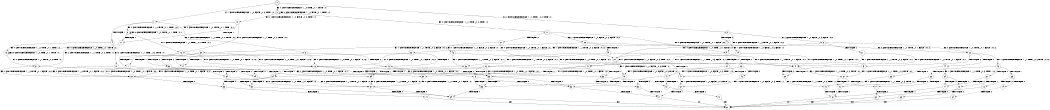digraph BCG {
size = "7, 10.5";
center = TRUE;
node [shape = circle];
0 [peripheries = 2];
0 -> 1 [label = "EX !1 !ATOMIC_EXCH_BRANCH (1, +0, FALSE, +0, 3, TRUE) !:0:"];
0 -> 2 [label = "EX !2 !ATOMIC_EXCH_BRANCH (1, +1, TRUE, +0, 2, TRUE) !:0:"];
0 -> 3 [label = "EX !0 !ATOMIC_EXCH_BRANCH (1, +0, TRUE, +0, 1, TRUE) !:0:"];
1 -> 4 [label = "TERMINATE !1"];
1 -> 5 [label = "EX !2 !ATOMIC_EXCH_BRANCH (1, +1, TRUE, +0, 2, TRUE) !:0:1:"];
1 -> 6 [label = "EX !0 !ATOMIC_EXCH_BRANCH (1, +0, TRUE, +0, 1, TRUE) !:0:1:"];
2 -> 7 [label = "TERMINATE !2"];
2 -> 8 [label = "EX !1 !ATOMIC_EXCH_BRANCH (1, +0, FALSE, +0, 3, FALSE) !:0:2:"];
2 -> 9 [label = "EX !0 !ATOMIC_EXCH_BRANCH (1, +0, TRUE, +0, 1, FALSE) !:0:2:"];
3 -> 10 [label = "EX !1 !ATOMIC_EXCH_BRANCH (1, +0, FALSE, +0, 3, TRUE) !:0:"];
3 -> 11 [label = "EX !2 !ATOMIC_EXCH_BRANCH (1, +1, TRUE, +0, 2, TRUE) !:0:"];
3 -> 3 [label = "EX !0 !ATOMIC_EXCH_BRANCH (1, +0, TRUE, +0, 1, TRUE) !:0:"];
4 -> 12 [label = "EX !2 !ATOMIC_EXCH_BRANCH (1, +1, TRUE, +0, 2, TRUE) !:0:"];
4 -> 13 [label = "EX !0 !ATOMIC_EXCH_BRANCH (1, +0, TRUE, +0, 1, TRUE) !:0:"];
5 -> 14 [label = "TERMINATE !1"];
5 -> 15 [label = "TERMINATE !2"];
5 -> 16 [label = "EX !0 !ATOMIC_EXCH_BRANCH (1, +0, TRUE, +0, 1, FALSE) !:0:1:2:"];
6 -> 17 [label = "TERMINATE !1"];
6 -> 18 [label = "EX !2 !ATOMIC_EXCH_BRANCH (1, +1, TRUE, +0, 2, TRUE) !:0:1:"];
6 -> 6 [label = "EX !0 !ATOMIC_EXCH_BRANCH (1, +0, TRUE, +0, 1, TRUE) !:0:1:"];
7 -> 19 [label = "EX !1 !ATOMIC_EXCH_BRANCH (1, +0, FALSE, +0, 3, FALSE) !:0:"];
7 -> 20 [label = "EX !0 !ATOMIC_EXCH_BRANCH (1, +0, TRUE, +0, 1, FALSE) !:0:"];
8 -> 21 [label = "TERMINATE !2"];
8 -> 22 [label = "EX !0 !ATOMIC_EXCH_BRANCH (1, +0, TRUE, +0, 1, FALSE) !:0:1:2:"];
8 -> 23 [label = "EX !1 !ATOMIC_EXCH_BRANCH (1, +1, TRUE, +0, 3, FALSE) !:0:1:2:"];
9 -> 24 [label = "TERMINATE !2"];
9 -> 25 [label = "TERMINATE !0"];
9 -> 26 [label = "EX !1 !ATOMIC_EXCH_BRANCH (1, +0, FALSE, +0, 3, TRUE) !:0:2:"];
10 -> 17 [label = "TERMINATE !1"];
10 -> 18 [label = "EX !2 !ATOMIC_EXCH_BRANCH (1, +1, TRUE, +0, 2, TRUE) !:0:1:"];
10 -> 6 [label = "EX !0 !ATOMIC_EXCH_BRANCH (1, +0, TRUE, +0, 1, TRUE) !:0:1:"];
11 -> 27 [label = "TERMINATE !2"];
11 -> 28 [label = "EX !1 !ATOMIC_EXCH_BRANCH (1, +0, FALSE, +0, 3, FALSE) !:0:2:"];
11 -> 9 [label = "EX !0 !ATOMIC_EXCH_BRANCH (1, +0, TRUE, +0, 1, FALSE) !:0:2:"];
12 -> 29 [label = "TERMINATE !2"];
12 -> 30 [label = "EX !0 !ATOMIC_EXCH_BRANCH (1, +0, TRUE, +0, 1, FALSE) !:0:2:"];
13 -> 31 [label = "EX !2 !ATOMIC_EXCH_BRANCH (1, +1, TRUE, +0, 2, TRUE) !:0:"];
13 -> 13 [label = "EX !0 !ATOMIC_EXCH_BRANCH (1, +0, TRUE, +0, 1, TRUE) !:0:"];
14 -> 29 [label = "TERMINATE !2"];
14 -> 30 [label = "EX !0 !ATOMIC_EXCH_BRANCH (1, +0, TRUE, +0, 1, FALSE) !:0:2:"];
15 -> 32 [label = "TERMINATE !1"];
15 -> 33 [label = "EX !0 !ATOMIC_EXCH_BRANCH (1, +0, TRUE, +0, 1, FALSE) !:0:1:"];
16 -> 34 [label = "TERMINATE !1"];
16 -> 35 [label = "TERMINATE !2"];
16 -> 36 [label = "TERMINATE !0"];
17 -> 31 [label = "EX !2 !ATOMIC_EXCH_BRANCH (1, +1, TRUE, +0, 2, TRUE) !:0:"];
17 -> 13 [label = "EX !0 !ATOMIC_EXCH_BRANCH (1, +0, TRUE, +0, 1, TRUE) !:0:"];
18 -> 37 [label = "TERMINATE !1"];
18 -> 38 [label = "TERMINATE !2"];
18 -> 16 [label = "EX !0 !ATOMIC_EXCH_BRANCH (1, +0, TRUE, +0, 1, FALSE) !:0:1:2:"];
19 -> 39 [label = "EX !0 !ATOMIC_EXCH_BRANCH (1, +0, TRUE, +0, 1, FALSE) !:0:1:"];
19 -> 40 [label = "EX !1 !ATOMIC_EXCH_BRANCH (1, +1, TRUE, +0, 3, FALSE) !:0:1:"];
20 -> 41 [label = "TERMINATE !0"];
20 -> 42 [label = "EX !1 !ATOMIC_EXCH_BRANCH (1, +0, FALSE, +0, 3, TRUE) !:0:"];
21 -> 39 [label = "EX !0 !ATOMIC_EXCH_BRANCH (1, +0, TRUE, +0, 1, FALSE) !:0:1:"];
21 -> 40 [label = "EX !1 !ATOMIC_EXCH_BRANCH (1, +1, TRUE, +0, 3, FALSE) !:0:1:"];
22 -> 43 [label = "TERMINATE !2"];
22 -> 44 [label = "TERMINATE !0"];
22 -> 45 [label = "EX !1 !ATOMIC_EXCH_BRANCH (1, +1, TRUE, +0, 3, TRUE) !:0:1:2:"];
23 -> 14 [label = "TERMINATE !1"];
23 -> 15 [label = "TERMINATE !2"];
23 -> 16 [label = "EX !0 !ATOMIC_EXCH_BRANCH (1, +0, TRUE, +0, 1, FALSE) !:0:1:2:"];
24 -> 41 [label = "TERMINATE !0"];
24 -> 42 [label = "EX !1 !ATOMIC_EXCH_BRANCH (1, +0, FALSE, +0, 3, TRUE) !:0:"];
25 -> 46 [label = "TERMINATE !2"];
25 -> 47 [label = "EX !1 !ATOMIC_EXCH_BRANCH (1, +0, FALSE, +0, 3, TRUE) !:1:2:"];
26 -> 34 [label = "TERMINATE !1"];
26 -> 35 [label = "TERMINATE !2"];
26 -> 36 [label = "TERMINATE !0"];
27 -> 48 [label = "EX !1 !ATOMIC_EXCH_BRANCH (1, +0, FALSE, +0, 3, FALSE) !:0:"];
27 -> 20 [label = "EX !0 !ATOMIC_EXCH_BRANCH (1, +0, TRUE, +0, 1, FALSE) !:0:"];
28 -> 49 [label = "TERMINATE !2"];
28 -> 50 [label = "EX !1 !ATOMIC_EXCH_BRANCH (1, +1, TRUE, +0, 3, FALSE) !:0:1:2:"];
28 -> 22 [label = "EX !0 !ATOMIC_EXCH_BRANCH (1, +0, TRUE, +0, 1, FALSE) !:0:1:2:"];
29 -> 51 [label = "EX !0 !ATOMIC_EXCH_BRANCH (1, +0, TRUE, +0, 1, FALSE) !:0:"];
30 -> 52 [label = "TERMINATE !2"];
30 -> 53 [label = "TERMINATE !0"];
31 -> 54 [label = "TERMINATE !2"];
31 -> 30 [label = "EX !0 !ATOMIC_EXCH_BRANCH (1, +0, TRUE, +0, 1, FALSE) !:0:2:"];
32 -> 51 [label = "EX !0 !ATOMIC_EXCH_BRANCH (1, +0, TRUE, +0, 1, FALSE) !:0:"];
33 -> 55 [label = "TERMINATE !1"];
33 -> 56 [label = "TERMINATE !0"];
34 -> 52 [label = "TERMINATE !2"];
34 -> 53 [label = "TERMINATE !0"];
35 -> 55 [label = "TERMINATE !1"];
35 -> 56 [label = "TERMINATE !0"];
36 -> 57 [label = "TERMINATE !1"];
36 -> 58 [label = "TERMINATE !2"];
37 -> 54 [label = "TERMINATE !2"];
37 -> 30 [label = "EX !0 !ATOMIC_EXCH_BRANCH (1, +0, TRUE, +0, 1, FALSE) !:0:2:"];
38 -> 59 [label = "TERMINATE !1"];
38 -> 33 [label = "EX !0 !ATOMIC_EXCH_BRANCH (1, +0, TRUE, +0, 1, FALSE) !:0:1:"];
39 -> 60 [label = "TERMINATE !0"];
39 -> 61 [label = "EX !1 !ATOMIC_EXCH_BRANCH (1, +1, TRUE, +0, 3, TRUE) !:0:1:"];
40 -> 32 [label = "TERMINATE !1"];
40 -> 33 [label = "EX !0 !ATOMIC_EXCH_BRANCH (1, +0, TRUE, +0, 1, FALSE) !:0:1:"];
41 -> 62 [label = "EX !1 !ATOMIC_EXCH_BRANCH (1, +0, FALSE, +0, 3, TRUE) !:1:"];
42 -> 55 [label = "TERMINATE !1"];
42 -> 56 [label = "TERMINATE !0"];
43 -> 60 [label = "TERMINATE !0"];
43 -> 61 [label = "EX !1 !ATOMIC_EXCH_BRANCH (1, +1, TRUE, +0, 3, TRUE) !:0:1:"];
44 -> 63 [label = "TERMINATE !2"];
44 -> 64 [label = "EX !1 !ATOMIC_EXCH_BRANCH (1, +1, TRUE, +0, 3, TRUE) !:1:2:"];
45 -> 65 [label = "TERMINATE !1"];
45 -> 66 [label = "TERMINATE !2"];
45 -> 67 [label = "TERMINATE !0"];
46 -> 62 [label = "EX !1 !ATOMIC_EXCH_BRANCH (1, +0, FALSE, +0, 3, TRUE) !:1:"];
47 -> 57 [label = "TERMINATE !1"];
47 -> 58 [label = "TERMINATE !2"];
48 -> 68 [label = "EX !1 !ATOMIC_EXCH_BRANCH (1, +1, TRUE, +0, 3, FALSE) !:0:1:"];
48 -> 39 [label = "EX !0 !ATOMIC_EXCH_BRANCH (1, +0, TRUE, +0, 1, FALSE) !:0:1:"];
49 -> 68 [label = "EX !1 !ATOMIC_EXCH_BRANCH (1, +1, TRUE, +0, 3, FALSE) !:0:1:"];
49 -> 39 [label = "EX !0 !ATOMIC_EXCH_BRANCH (1, +0, TRUE, +0, 1, FALSE) !:0:1:"];
50 -> 37 [label = "TERMINATE !1"];
50 -> 38 [label = "TERMINATE !2"];
50 -> 16 [label = "EX !0 !ATOMIC_EXCH_BRANCH (1, +0, TRUE, +0, 1, FALSE) !:0:1:2:"];
51 -> 69 [label = "TERMINATE !0"];
52 -> 69 [label = "TERMINATE !0"];
53 -> 70 [label = "TERMINATE !2"];
54 -> 51 [label = "EX !0 !ATOMIC_EXCH_BRANCH (1, +0, TRUE, +0, 1, FALSE) !:0:"];
55 -> 69 [label = "TERMINATE !0"];
56 -> 71 [label = "TERMINATE !1"];
57 -> 72 [label = "TERMINATE !2"];
58 -> 71 [label = "TERMINATE !1"];
59 -> 51 [label = "EX !0 !ATOMIC_EXCH_BRANCH (1, +0, TRUE, +0, 1, FALSE) !:0:"];
60 -> 73 [label = "EX !1 !ATOMIC_EXCH_BRANCH (1, +1, TRUE, +0, 3, TRUE) !:1:"];
61 -> 74 [label = "TERMINATE !1"];
61 -> 75 [label = "TERMINATE !0"];
62 -> 71 [label = "TERMINATE !1"];
63 -> 73 [label = "EX !1 !ATOMIC_EXCH_BRANCH (1, +1, TRUE, +0, 3, TRUE) !:1:"];
64 -> 76 [label = "TERMINATE !1"];
64 -> 77 [label = "TERMINATE !2"];
65 -> 78 [label = "TERMINATE !2"];
65 -> 79 [label = "TERMINATE !0"];
66 -> 74 [label = "TERMINATE !1"];
66 -> 75 [label = "TERMINATE !0"];
67 -> 76 [label = "TERMINATE !1"];
67 -> 77 [label = "TERMINATE !2"];
68 -> 59 [label = "TERMINATE !1"];
68 -> 33 [label = "EX !0 !ATOMIC_EXCH_BRANCH (1, +0, TRUE, +0, 1, FALSE) !:0:1:"];
69 -> 80 [label = "exit"];
70 -> 80 [label = "exit"];
71 -> 80 [label = "exit"];
72 -> 80 [label = "exit"];
73 -> 81 [label = "TERMINATE !1"];
74 -> 82 [label = "TERMINATE !0"];
75 -> 81 [label = "TERMINATE !1"];
76 -> 83 [label = "TERMINATE !2"];
77 -> 81 [label = "TERMINATE !1"];
78 -> 82 [label = "TERMINATE !0"];
79 -> 84 [label = "TERMINATE !2"];
81 -> 80 [label = "exit"];
82 -> 80 [label = "exit"];
83 -> 80 [label = "exit"];
84 -> 80 [label = "exit"];
}
